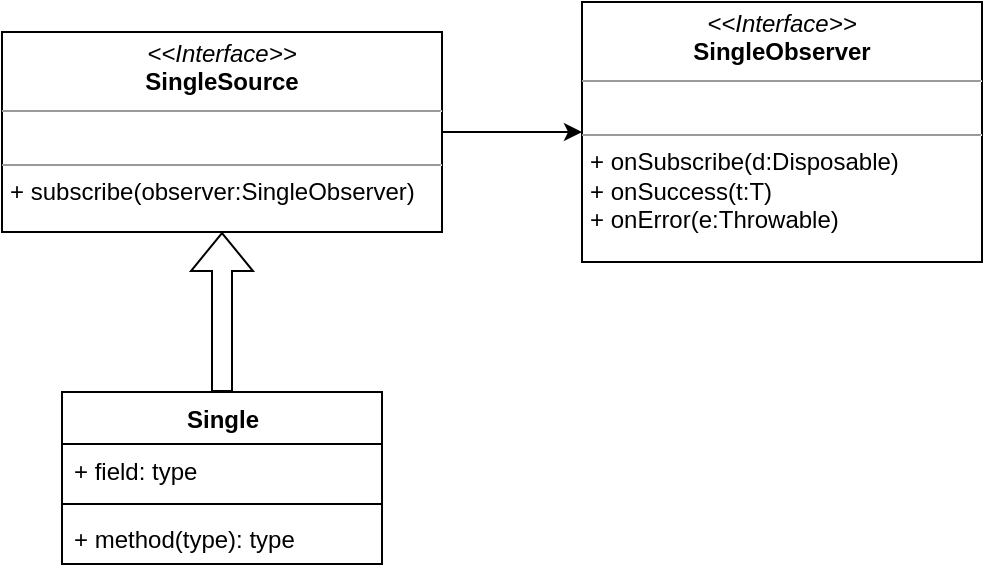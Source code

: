 <mxfile version="14.1.1" type="github">
  <diagram id="C5RBs43oDa-KdzZeNtuy" name="Page-1">
    <mxGraphModel dx="899" dy="675" grid="1" gridSize="10" guides="1" tooltips="1" connect="1" arrows="1" fold="1" page="1" pageScale="1" pageWidth="827" pageHeight="1169" math="0" shadow="0">
      <root>
        <mxCell id="WIyWlLk6GJQsqaUBKTNV-0" />
        <mxCell id="WIyWlLk6GJQsqaUBKTNV-1" parent="WIyWlLk6GJQsqaUBKTNV-0" />
        <mxCell id="lLgaBCLL23JXO2_i4ZiL-10" style="edgeStyle=orthogonalEdgeStyle;rounded=0;orthogonalLoop=1;jettySize=auto;html=1;entryX=0;entryY=0.5;entryDx=0;entryDy=0;" edge="1" parent="WIyWlLk6GJQsqaUBKTNV-1" source="lLgaBCLL23JXO2_i4ZiL-5" target="lLgaBCLL23JXO2_i4ZiL-6">
          <mxGeometry relative="1" as="geometry" />
        </mxCell>
        <mxCell id="lLgaBCLL23JXO2_i4ZiL-5" value="&lt;p style=&quot;margin: 0px ; margin-top: 4px ; text-align: center&quot;&gt;&lt;i&gt;&amp;lt;&amp;lt;Interface&amp;gt;&amp;gt;&lt;/i&gt;&lt;br&gt;&lt;b&gt;SingleSource&lt;/b&gt;&lt;/p&gt;&lt;hr size=&quot;1&quot;&gt;&lt;p style=&quot;margin: 0px ; margin-left: 4px&quot;&gt;&lt;br&gt;&lt;/p&gt;&lt;hr size=&quot;1&quot;&gt;&lt;p style=&quot;margin: 0px ; margin-left: 4px&quot;&gt;+ subscribe(observer:SingleObserver)&lt;/p&gt;" style="verticalAlign=top;align=left;overflow=fill;fontSize=12;fontFamily=Helvetica;html=1;rounded=0;shadow=0;glass=0;sketch=0;" vertex="1" parent="WIyWlLk6GJQsqaUBKTNV-1">
          <mxGeometry x="130" y="30" width="220" height="100" as="geometry" />
        </mxCell>
        <mxCell id="lLgaBCLL23JXO2_i4ZiL-6" value="&lt;p style=&quot;margin: 0px ; margin-top: 4px ; text-align: center&quot;&gt;&lt;i&gt;&amp;lt;&amp;lt;Interface&amp;gt;&amp;gt;&lt;/i&gt;&lt;br&gt;&lt;b&gt;SingleObserver&lt;/b&gt;&lt;/p&gt;&lt;hr size=&quot;1&quot;&gt;&lt;p style=&quot;margin: 0px ; margin-left: 4px&quot;&gt;&lt;br&gt;&lt;/p&gt;&lt;hr size=&quot;1&quot;&gt;&lt;p style=&quot;margin: 0px ; margin-left: 4px&quot;&gt;+ onSubscribe(d:Disposable)&lt;/p&gt;&lt;p style=&quot;margin: 0px ; margin-left: 4px&quot;&gt;+ onSuccess(t:T)&lt;/p&gt;&lt;p style=&quot;margin: 0px ; margin-left: 4px&quot;&gt;+ onError(e:Throwable)&lt;/p&gt;&lt;p style=&quot;margin: 0px ; margin-left: 4px&quot;&gt;&lt;br&gt;&lt;/p&gt;" style="verticalAlign=top;align=left;overflow=fill;fontSize=12;fontFamily=Helvetica;html=1;rounded=0;shadow=0;glass=0;sketch=0;" vertex="1" parent="WIyWlLk6GJQsqaUBKTNV-1">
          <mxGeometry x="420" y="15" width="200" height="130" as="geometry" />
        </mxCell>
        <mxCell id="lLgaBCLL23JXO2_i4ZiL-15" style="rounded=0;orthogonalLoop=1;jettySize=auto;html=1;shape=flexArrow;" edge="1" parent="WIyWlLk6GJQsqaUBKTNV-1" source="lLgaBCLL23JXO2_i4ZiL-11" target="lLgaBCLL23JXO2_i4ZiL-5">
          <mxGeometry relative="1" as="geometry" />
        </mxCell>
        <mxCell id="lLgaBCLL23JXO2_i4ZiL-11" value="Single" style="swimlane;fontStyle=1;align=center;verticalAlign=top;childLayout=stackLayout;horizontal=1;startSize=26;horizontalStack=0;resizeParent=1;resizeParentMax=0;resizeLast=0;collapsible=1;marginBottom=0;rounded=0;shadow=0;glass=0;sketch=0;html=1;" vertex="1" parent="WIyWlLk6GJQsqaUBKTNV-1">
          <mxGeometry x="160" y="210" width="160" height="86" as="geometry" />
        </mxCell>
        <mxCell id="lLgaBCLL23JXO2_i4ZiL-12" value="+ field: type" style="text;strokeColor=none;fillColor=none;align=left;verticalAlign=top;spacingLeft=4;spacingRight=4;overflow=hidden;rotatable=0;points=[[0,0.5],[1,0.5]];portConstraint=eastwest;" vertex="1" parent="lLgaBCLL23JXO2_i4ZiL-11">
          <mxGeometry y="26" width="160" height="26" as="geometry" />
        </mxCell>
        <mxCell id="lLgaBCLL23JXO2_i4ZiL-13" value="" style="line;strokeWidth=1;fillColor=none;align=left;verticalAlign=middle;spacingTop=-1;spacingLeft=3;spacingRight=3;rotatable=0;labelPosition=right;points=[];portConstraint=eastwest;" vertex="1" parent="lLgaBCLL23JXO2_i4ZiL-11">
          <mxGeometry y="52" width="160" height="8" as="geometry" />
        </mxCell>
        <mxCell id="lLgaBCLL23JXO2_i4ZiL-14" value="+ method(type): type" style="text;strokeColor=none;fillColor=none;align=left;verticalAlign=top;spacingLeft=4;spacingRight=4;overflow=hidden;rotatable=0;points=[[0,0.5],[1,0.5]];portConstraint=eastwest;" vertex="1" parent="lLgaBCLL23JXO2_i4ZiL-11">
          <mxGeometry y="60" width="160" height="26" as="geometry" />
        </mxCell>
      </root>
    </mxGraphModel>
  </diagram>
</mxfile>

